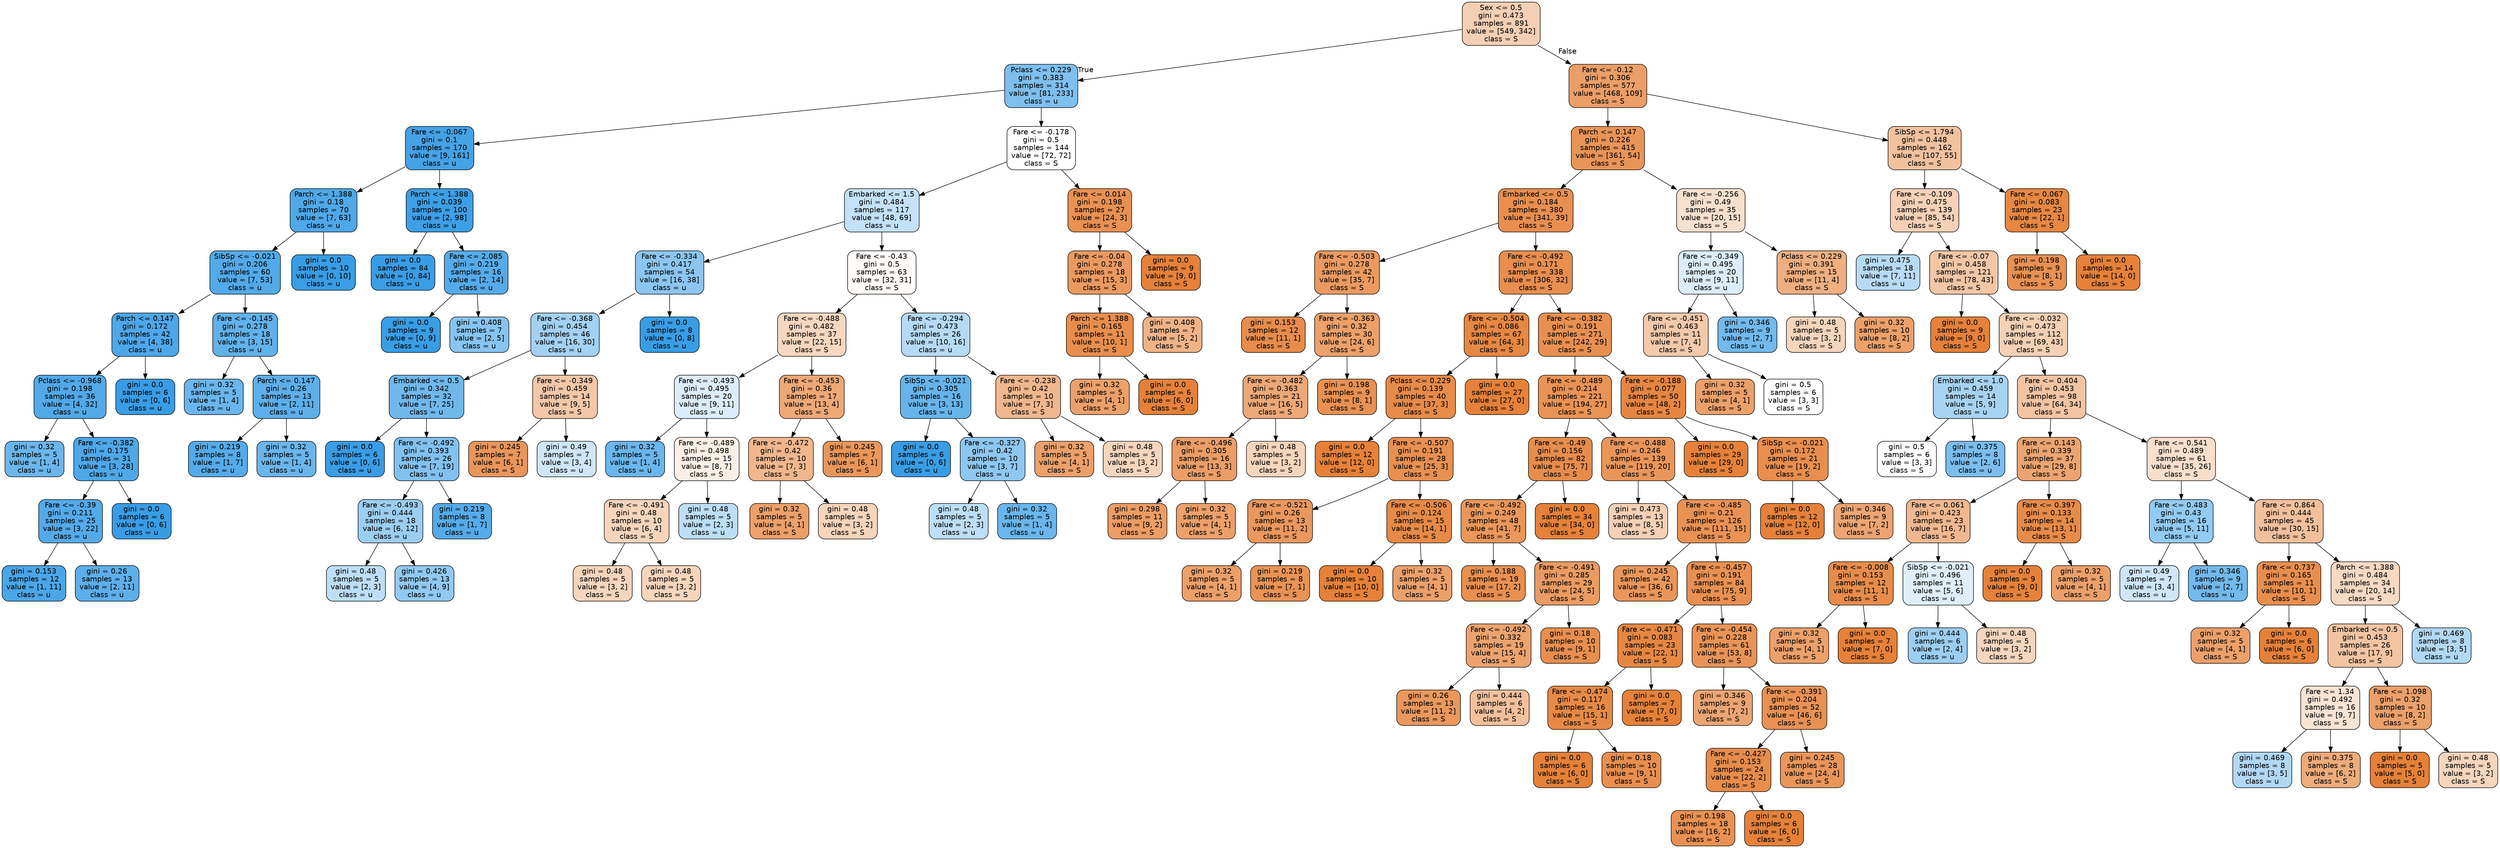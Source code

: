 digraph Tree {
node [shape=box, style="filled, rounded", color="black", fontname=helvetica] ;
edge [fontname=helvetica] ;
0 [label="Sex <= 0.5\ngini = 0.473\nsamples = 891\nvalue = [549, 342]\nclass = S", fillcolor="#f5cfb4"] ;
1 [label="Pclass <= 0.229\ngini = 0.383\nsamples = 314\nvalue = [81, 233]\nclass = u", fillcolor="#7ebfee"] ;
0 -> 1 [labeldistance=2.5, labelangle=45, headlabel="True"] ;
2 [label="Fare <= -0.067\ngini = 0.1\nsamples = 170\nvalue = [9, 161]\nclass = u", fillcolor="#44a2e6"] ;
1 -> 2 ;
3 [label="Parch <= 1.388\ngini = 0.18\nsamples = 70\nvalue = [7, 63]\nclass = u", fillcolor="#4fa8e8"] ;
2 -> 3 ;
4 [label="SibSp <= -0.021\ngini = 0.206\nsamples = 60\nvalue = [7, 53]\nclass = u", fillcolor="#53aae8"] ;
3 -> 4 ;
5 [label="Parch <= 0.147\ngini = 0.172\nsamples = 42\nvalue = [4, 38]\nclass = u", fillcolor="#4ea7e8"] ;
4 -> 5 ;
6 [label="Pclass <= -0.968\ngini = 0.198\nsamples = 36\nvalue = [4, 32]\nclass = u", fillcolor="#52a9e8"] ;
5 -> 6 ;
7 [label="gini = 0.32\nsamples = 5\nvalue = [1, 4]\nclass = u", fillcolor="#6ab6ec"] ;
6 -> 7 ;
8 [label="Fare <= -0.382\ngini = 0.175\nsamples = 31\nvalue = [3, 28]\nclass = u", fillcolor="#4ea8e8"] ;
6 -> 8 ;
9 [label="Fare <= -0.39\ngini = 0.211\nsamples = 25\nvalue = [3, 22]\nclass = u", fillcolor="#54aae9"] ;
8 -> 9 ;
10 [label="gini = 0.153\nsamples = 12\nvalue = [1, 11]\nclass = u", fillcolor="#4ba6e7"] ;
9 -> 10 ;
11 [label="gini = 0.26\nsamples = 13\nvalue = [2, 11]\nclass = u", fillcolor="#5dafea"] ;
9 -> 11 ;
12 [label="gini = 0.0\nsamples = 6\nvalue = [0, 6]\nclass = u", fillcolor="#399de5"] ;
8 -> 12 ;
13 [label="gini = 0.0\nsamples = 6\nvalue = [0, 6]\nclass = u", fillcolor="#399de5"] ;
5 -> 13 ;
14 [label="Fare <= -0.145\ngini = 0.278\nsamples = 18\nvalue = [3, 15]\nclass = u", fillcolor="#61b1ea"] ;
4 -> 14 ;
15 [label="gini = 0.32\nsamples = 5\nvalue = [1, 4]\nclass = u", fillcolor="#6ab6ec"] ;
14 -> 15 ;
16 [label="Parch <= 0.147\ngini = 0.26\nsamples = 13\nvalue = [2, 11]\nclass = u", fillcolor="#5dafea"] ;
14 -> 16 ;
17 [label="gini = 0.219\nsamples = 8\nvalue = [1, 7]\nclass = u", fillcolor="#55abe9"] ;
16 -> 17 ;
18 [label="gini = 0.32\nsamples = 5\nvalue = [1, 4]\nclass = u", fillcolor="#6ab6ec"] ;
16 -> 18 ;
19 [label="gini = 0.0\nsamples = 10\nvalue = [0, 10]\nclass = u", fillcolor="#399de5"] ;
3 -> 19 ;
20 [label="Parch <= 1.388\ngini = 0.039\nsamples = 100\nvalue = [2, 98]\nclass = u", fillcolor="#3d9fe6"] ;
2 -> 20 ;
21 [label="gini = 0.0\nsamples = 84\nvalue = [0, 84]\nclass = u", fillcolor="#399de5"] ;
20 -> 21 ;
22 [label="Fare <= 2.085\ngini = 0.219\nsamples = 16\nvalue = [2, 14]\nclass = u", fillcolor="#55abe9"] ;
20 -> 22 ;
23 [label="gini = 0.0\nsamples = 9\nvalue = [0, 9]\nclass = u", fillcolor="#399de5"] ;
22 -> 23 ;
24 [label="gini = 0.408\nsamples = 7\nvalue = [2, 5]\nclass = u", fillcolor="#88c4ef"] ;
22 -> 24 ;
25 [label="Fare <= -0.178\ngini = 0.5\nsamples = 144\nvalue = [72, 72]\nclass = S", fillcolor="#ffffff"] ;
1 -> 25 ;
26 [label="Embarked <= 1.5\ngini = 0.484\nsamples = 117\nvalue = [48, 69]\nclass = u", fillcolor="#c3e1f7"] ;
25 -> 26 ;
27 [label="Fare <= -0.334\ngini = 0.417\nsamples = 54\nvalue = [16, 38]\nclass = u", fillcolor="#8cc6f0"] ;
26 -> 27 ;
28 [label="Fare <= -0.368\ngini = 0.454\nsamples = 46\nvalue = [16, 30]\nclass = u", fillcolor="#a3d1f3"] ;
27 -> 28 ;
29 [label="Embarked <= 0.5\ngini = 0.342\nsamples = 32\nvalue = [7, 25]\nclass = u", fillcolor="#70b8ec"] ;
28 -> 29 ;
30 [label="gini = 0.0\nsamples = 6\nvalue = [0, 6]\nclass = u", fillcolor="#399de5"] ;
29 -> 30 ;
31 [label="Fare <= -0.492\ngini = 0.393\nsamples = 26\nvalue = [7, 19]\nclass = u", fillcolor="#82c1ef"] ;
29 -> 31 ;
32 [label="Fare <= -0.493\ngini = 0.444\nsamples = 18\nvalue = [6, 12]\nclass = u", fillcolor="#9ccef2"] ;
31 -> 32 ;
33 [label="gini = 0.48\nsamples = 5\nvalue = [2, 3]\nclass = u", fillcolor="#bddef6"] ;
32 -> 33 ;
34 [label="gini = 0.426\nsamples = 13\nvalue = [4, 9]\nclass = u", fillcolor="#91c9f1"] ;
32 -> 34 ;
35 [label="gini = 0.219\nsamples = 8\nvalue = [1, 7]\nclass = u", fillcolor="#55abe9"] ;
31 -> 35 ;
36 [label="Fare <= -0.349\ngini = 0.459\nsamples = 14\nvalue = [9, 5]\nclass = S", fillcolor="#f3c7a7"] ;
28 -> 36 ;
37 [label="gini = 0.245\nsamples = 7\nvalue = [6, 1]\nclass = S", fillcolor="#e9965a"] ;
36 -> 37 ;
38 [label="gini = 0.49\nsamples = 7\nvalue = [3, 4]\nclass = u", fillcolor="#cee6f8"] ;
36 -> 38 ;
39 [label="gini = 0.0\nsamples = 8\nvalue = [0, 8]\nclass = u", fillcolor="#399de5"] ;
27 -> 39 ;
40 [label="Fare <= -0.43\ngini = 0.5\nsamples = 63\nvalue = [32, 31]\nclass = S", fillcolor="#fefbf9"] ;
26 -> 40 ;
41 [label="Fare <= -0.488\ngini = 0.482\nsamples = 37\nvalue = [22, 15]\nclass = S", fillcolor="#f7d7c0"] ;
40 -> 41 ;
42 [label="Fare <= -0.493\ngini = 0.495\nsamples = 20\nvalue = [9, 11]\nclass = u", fillcolor="#dbedfa"] ;
41 -> 42 ;
43 [label="gini = 0.32\nsamples = 5\nvalue = [1, 4]\nclass = u", fillcolor="#6ab6ec"] ;
42 -> 43 ;
44 [label="Fare <= -0.489\ngini = 0.498\nsamples = 15\nvalue = [8, 7]\nclass = S", fillcolor="#fcefe6"] ;
42 -> 44 ;
45 [label="Fare <= -0.491\ngini = 0.48\nsamples = 10\nvalue = [6, 4]\nclass = S", fillcolor="#f6d5bd"] ;
44 -> 45 ;
46 [label="gini = 0.48\nsamples = 5\nvalue = [3, 2]\nclass = S", fillcolor="#f6d5bd"] ;
45 -> 46 ;
47 [label="gini = 0.48\nsamples = 5\nvalue = [3, 2]\nclass = S", fillcolor="#f6d5bd"] ;
45 -> 47 ;
48 [label="gini = 0.48\nsamples = 5\nvalue = [2, 3]\nclass = u", fillcolor="#bddef6"] ;
44 -> 48 ;
49 [label="Fare <= -0.453\ngini = 0.36\nsamples = 17\nvalue = [13, 4]\nclass = S", fillcolor="#eda876"] ;
41 -> 49 ;
50 [label="Fare <= -0.472\ngini = 0.42\nsamples = 10\nvalue = [7, 3]\nclass = S", fillcolor="#f0b78e"] ;
49 -> 50 ;
51 [label="gini = 0.32\nsamples = 5\nvalue = [4, 1]\nclass = S", fillcolor="#eca06a"] ;
50 -> 51 ;
52 [label="gini = 0.48\nsamples = 5\nvalue = [3, 2]\nclass = S", fillcolor="#f6d5bd"] ;
50 -> 52 ;
53 [label="gini = 0.245\nsamples = 7\nvalue = [6, 1]\nclass = S", fillcolor="#e9965a"] ;
49 -> 53 ;
54 [label="Fare <= -0.294\ngini = 0.473\nsamples = 26\nvalue = [10, 16]\nclass = u", fillcolor="#b5daf5"] ;
40 -> 54 ;
55 [label="SibSp <= -0.021\ngini = 0.305\nsamples = 16\nvalue = [3, 13]\nclass = u", fillcolor="#67b4eb"] ;
54 -> 55 ;
56 [label="gini = 0.0\nsamples = 6\nvalue = [0, 6]\nclass = u", fillcolor="#399de5"] ;
55 -> 56 ;
57 [label="Fare <= -0.327\ngini = 0.42\nsamples = 10\nvalue = [3, 7]\nclass = u", fillcolor="#8ec7f0"] ;
55 -> 57 ;
58 [label="gini = 0.48\nsamples = 5\nvalue = [2, 3]\nclass = u", fillcolor="#bddef6"] ;
57 -> 58 ;
59 [label="gini = 0.32\nsamples = 5\nvalue = [1, 4]\nclass = u", fillcolor="#6ab6ec"] ;
57 -> 59 ;
60 [label="Fare <= -0.238\ngini = 0.42\nsamples = 10\nvalue = [7, 3]\nclass = S", fillcolor="#f0b78e"] ;
54 -> 60 ;
61 [label="gini = 0.32\nsamples = 5\nvalue = [4, 1]\nclass = S", fillcolor="#eca06a"] ;
60 -> 61 ;
62 [label="gini = 0.48\nsamples = 5\nvalue = [3, 2]\nclass = S", fillcolor="#f6d5bd"] ;
60 -> 62 ;
63 [label="Fare <= 0.014\ngini = 0.198\nsamples = 27\nvalue = [24, 3]\nclass = S", fillcolor="#e89152"] ;
25 -> 63 ;
64 [label="Fare <= -0.04\ngini = 0.278\nsamples = 18\nvalue = [15, 3]\nclass = S", fillcolor="#ea9a61"] ;
63 -> 64 ;
65 [label="Parch <= 1.388\ngini = 0.165\nsamples = 11\nvalue = [10, 1]\nclass = S", fillcolor="#e88e4d"] ;
64 -> 65 ;
66 [label="gini = 0.32\nsamples = 5\nvalue = [4, 1]\nclass = S", fillcolor="#eca06a"] ;
65 -> 66 ;
67 [label="gini = 0.0\nsamples = 6\nvalue = [6, 0]\nclass = S", fillcolor="#e58139"] ;
65 -> 67 ;
68 [label="gini = 0.408\nsamples = 7\nvalue = [5, 2]\nclass = S", fillcolor="#efb388"] ;
64 -> 68 ;
69 [label="gini = 0.0\nsamples = 9\nvalue = [9, 0]\nclass = S", fillcolor="#e58139"] ;
63 -> 69 ;
70 [label="Fare <= -0.12\ngini = 0.306\nsamples = 577\nvalue = [468, 109]\nclass = S", fillcolor="#eb9e67"] ;
0 -> 70 [labeldistance=2.5, labelangle=-45, headlabel="False"] ;
71 [label="Parch <= 0.147\ngini = 0.226\nsamples = 415\nvalue = [361, 54]\nclass = S", fillcolor="#e99457"] ;
70 -> 71 ;
72 [label="Embarked <= 0.5\ngini = 0.184\nsamples = 380\nvalue = [341, 39]\nclass = S", fillcolor="#e88f50"] ;
71 -> 72 ;
73 [label="Fare <= -0.503\ngini = 0.278\nsamples = 42\nvalue = [35, 7]\nclass = S", fillcolor="#ea9a61"] ;
72 -> 73 ;
74 [label="gini = 0.153\nsamples = 12\nvalue = [11, 1]\nclass = S", fillcolor="#e78c4b"] ;
73 -> 74 ;
75 [label="Fare <= -0.363\ngini = 0.32\nsamples = 30\nvalue = [24, 6]\nclass = S", fillcolor="#eca06a"] ;
73 -> 75 ;
76 [label="Fare <= -0.482\ngini = 0.363\nsamples = 21\nvalue = [16, 5]\nclass = S", fillcolor="#eda877"] ;
75 -> 76 ;
77 [label="Fare <= -0.496\ngini = 0.305\nsamples = 16\nvalue = [13, 3]\nclass = S", fillcolor="#eb9e67"] ;
76 -> 77 ;
78 [label="gini = 0.298\nsamples = 11\nvalue = [9, 2]\nclass = S", fillcolor="#eb9d65"] ;
77 -> 78 ;
79 [label="gini = 0.32\nsamples = 5\nvalue = [4, 1]\nclass = S", fillcolor="#eca06a"] ;
77 -> 79 ;
80 [label="gini = 0.48\nsamples = 5\nvalue = [3, 2]\nclass = S", fillcolor="#f6d5bd"] ;
76 -> 80 ;
81 [label="gini = 0.198\nsamples = 9\nvalue = [8, 1]\nclass = S", fillcolor="#e89152"] ;
75 -> 81 ;
82 [label="Fare <= -0.492\ngini = 0.171\nsamples = 338\nvalue = [306, 32]\nclass = S", fillcolor="#e88e4e"] ;
72 -> 82 ;
83 [label="Fare <= -0.504\ngini = 0.086\nsamples = 67\nvalue = [64, 3]\nclass = S", fillcolor="#e68742"] ;
82 -> 83 ;
84 [label="Pclass <= 0.229\ngini = 0.139\nsamples = 40\nvalue = [37, 3]\nclass = S", fillcolor="#e78b49"] ;
83 -> 84 ;
85 [label="gini = 0.0\nsamples = 12\nvalue = [12, 0]\nclass = S", fillcolor="#e58139"] ;
84 -> 85 ;
86 [label="Fare <= -0.507\ngini = 0.191\nsamples = 28\nvalue = [25, 3]\nclass = S", fillcolor="#e89051"] ;
84 -> 86 ;
87 [label="Fare <= -0.521\ngini = 0.26\nsamples = 13\nvalue = [11, 2]\nclass = S", fillcolor="#ea985d"] ;
86 -> 87 ;
88 [label="gini = 0.32\nsamples = 5\nvalue = [4, 1]\nclass = S", fillcolor="#eca06a"] ;
87 -> 88 ;
89 [label="gini = 0.219\nsamples = 8\nvalue = [7, 1]\nclass = S", fillcolor="#e99355"] ;
87 -> 89 ;
90 [label="Fare <= -0.506\ngini = 0.124\nsamples = 15\nvalue = [14, 1]\nclass = S", fillcolor="#e78a47"] ;
86 -> 90 ;
91 [label="gini = 0.0\nsamples = 10\nvalue = [10, 0]\nclass = S", fillcolor="#e58139"] ;
90 -> 91 ;
92 [label="gini = 0.32\nsamples = 5\nvalue = [4, 1]\nclass = S", fillcolor="#eca06a"] ;
90 -> 92 ;
93 [label="gini = 0.0\nsamples = 27\nvalue = [27, 0]\nclass = S", fillcolor="#e58139"] ;
83 -> 93 ;
94 [label="Fare <= -0.382\ngini = 0.191\nsamples = 271\nvalue = [242, 29]\nclass = S", fillcolor="#e89051"] ;
82 -> 94 ;
95 [label="Fare <= -0.489\ngini = 0.214\nsamples = 221\nvalue = [194, 27]\nclass = S", fillcolor="#e99355"] ;
94 -> 95 ;
96 [label="Fare <= -0.49\ngini = 0.156\nsamples = 82\nvalue = [75, 7]\nclass = S", fillcolor="#e78d4b"] ;
95 -> 96 ;
97 [label="Fare <= -0.492\ngini = 0.249\nsamples = 48\nvalue = [41, 7]\nclass = S", fillcolor="#e9975b"] ;
96 -> 97 ;
98 [label="gini = 0.188\nsamples = 19\nvalue = [17, 2]\nclass = S", fillcolor="#e89050"] ;
97 -> 98 ;
99 [label="Fare <= -0.491\ngini = 0.285\nsamples = 29\nvalue = [24, 5]\nclass = S", fillcolor="#ea9b62"] ;
97 -> 99 ;
100 [label="Fare <= -0.492\ngini = 0.332\nsamples = 19\nvalue = [15, 4]\nclass = S", fillcolor="#eca36e"] ;
99 -> 100 ;
101 [label="gini = 0.26\nsamples = 13\nvalue = [11, 2]\nclass = S", fillcolor="#ea985d"] ;
100 -> 101 ;
102 [label="gini = 0.444\nsamples = 6\nvalue = [4, 2]\nclass = S", fillcolor="#f2c09c"] ;
100 -> 102 ;
103 [label="gini = 0.18\nsamples = 10\nvalue = [9, 1]\nclass = S", fillcolor="#e88f4f"] ;
99 -> 103 ;
104 [label="gini = 0.0\nsamples = 34\nvalue = [34, 0]\nclass = S", fillcolor="#e58139"] ;
96 -> 104 ;
105 [label="Fare <= -0.488\ngini = 0.246\nsamples = 139\nvalue = [119, 20]\nclass = S", fillcolor="#e9965a"] ;
95 -> 105 ;
106 [label="gini = 0.473\nsamples = 13\nvalue = [8, 5]\nclass = S", fillcolor="#f5d0b5"] ;
105 -> 106 ;
107 [label="Fare <= -0.485\ngini = 0.21\nsamples = 126\nvalue = [111, 15]\nclass = S", fillcolor="#e99254"] ;
105 -> 107 ;
108 [label="gini = 0.245\nsamples = 42\nvalue = [36, 6]\nclass = S", fillcolor="#e9965a"] ;
107 -> 108 ;
109 [label="Fare <= -0.457\ngini = 0.191\nsamples = 84\nvalue = [75, 9]\nclass = S", fillcolor="#e89051"] ;
107 -> 109 ;
110 [label="Fare <= -0.471\ngini = 0.083\nsamples = 23\nvalue = [22, 1]\nclass = S", fillcolor="#e68742"] ;
109 -> 110 ;
111 [label="Fare <= -0.474\ngini = 0.117\nsamples = 16\nvalue = [15, 1]\nclass = S", fillcolor="#e78946"] ;
110 -> 111 ;
112 [label="gini = 0.0\nsamples = 6\nvalue = [6, 0]\nclass = S", fillcolor="#e58139"] ;
111 -> 112 ;
113 [label="gini = 0.18\nsamples = 10\nvalue = [9, 1]\nclass = S", fillcolor="#e88f4f"] ;
111 -> 113 ;
114 [label="gini = 0.0\nsamples = 7\nvalue = [7, 0]\nclass = S", fillcolor="#e58139"] ;
110 -> 114 ;
115 [label="Fare <= -0.454\ngini = 0.228\nsamples = 61\nvalue = [53, 8]\nclass = S", fillcolor="#e99457"] ;
109 -> 115 ;
116 [label="gini = 0.346\nsamples = 9\nvalue = [7, 2]\nclass = S", fillcolor="#eca572"] ;
115 -> 116 ;
117 [label="Fare <= -0.391\ngini = 0.204\nsamples = 52\nvalue = [46, 6]\nclass = S", fillcolor="#e89153"] ;
115 -> 117 ;
118 [label="Fare <= -0.427\ngini = 0.153\nsamples = 24\nvalue = [22, 2]\nclass = S", fillcolor="#e78c4b"] ;
117 -> 118 ;
119 [label="gini = 0.198\nsamples = 18\nvalue = [16, 2]\nclass = S", fillcolor="#e89152"] ;
118 -> 119 ;
120 [label="gini = 0.0\nsamples = 6\nvalue = [6, 0]\nclass = S", fillcolor="#e58139"] ;
118 -> 120 ;
121 [label="gini = 0.245\nsamples = 28\nvalue = [24, 4]\nclass = S", fillcolor="#e9965a"] ;
117 -> 121 ;
122 [label="Fare <= -0.188\ngini = 0.077\nsamples = 50\nvalue = [48, 2]\nclass = S", fillcolor="#e68641"] ;
94 -> 122 ;
123 [label="gini = 0.0\nsamples = 29\nvalue = [29, 0]\nclass = S", fillcolor="#e58139"] ;
122 -> 123 ;
124 [label="SibSp <= -0.021\ngini = 0.172\nsamples = 21\nvalue = [19, 2]\nclass = S", fillcolor="#e88e4e"] ;
122 -> 124 ;
125 [label="gini = 0.0\nsamples = 12\nvalue = [12, 0]\nclass = S", fillcolor="#e58139"] ;
124 -> 125 ;
126 [label="gini = 0.346\nsamples = 9\nvalue = [7, 2]\nclass = S", fillcolor="#eca572"] ;
124 -> 126 ;
127 [label="Fare <= -0.256\ngini = 0.49\nsamples = 35\nvalue = [20, 15]\nclass = S", fillcolor="#f8e0ce"] ;
71 -> 127 ;
128 [label="Fare <= -0.349\ngini = 0.495\nsamples = 20\nvalue = [9, 11]\nclass = u", fillcolor="#dbedfa"] ;
127 -> 128 ;
129 [label="Fare <= -0.451\ngini = 0.463\nsamples = 11\nvalue = [7, 4]\nclass = S", fillcolor="#f4c9aa"] ;
128 -> 129 ;
130 [label="gini = 0.32\nsamples = 5\nvalue = [4, 1]\nclass = S", fillcolor="#eca06a"] ;
129 -> 130 ;
131 [label="gini = 0.5\nsamples = 6\nvalue = [3, 3]\nclass = S", fillcolor="#ffffff"] ;
129 -> 131 ;
132 [label="gini = 0.346\nsamples = 9\nvalue = [2, 7]\nclass = u", fillcolor="#72b9ec"] ;
128 -> 132 ;
133 [label="Pclass <= 0.229\ngini = 0.391\nsamples = 15\nvalue = [11, 4]\nclass = S", fillcolor="#eeaf81"] ;
127 -> 133 ;
134 [label="gini = 0.48\nsamples = 5\nvalue = [3, 2]\nclass = S", fillcolor="#f6d5bd"] ;
133 -> 134 ;
135 [label="gini = 0.32\nsamples = 10\nvalue = [8, 2]\nclass = S", fillcolor="#eca06a"] ;
133 -> 135 ;
136 [label="SibSp <= 1.794\ngini = 0.448\nsamples = 162\nvalue = [107, 55]\nclass = S", fillcolor="#f2c29f"] ;
70 -> 136 ;
137 [label="Fare <= -0.109\ngini = 0.475\nsamples = 139\nvalue = [85, 54]\nclass = S", fillcolor="#f6d1b7"] ;
136 -> 137 ;
138 [label="gini = 0.475\nsamples = 18\nvalue = [7, 11]\nclass = u", fillcolor="#b7dbf6"] ;
137 -> 138 ;
139 [label="Fare <= -0.07\ngini = 0.458\nsamples = 121\nvalue = [78, 43]\nclass = S", fillcolor="#f3c6a6"] ;
137 -> 139 ;
140 [label="gini = 0.0\nsamples = 9\nvalue = [9, 0]\nclass = S", fillcolor="#e58139"] ;
139 -> 140 ;
141 [label="Fare <= -0.032\ngini = 0.473\nsamples = 112\nvalue = [69, 43]\nclass = S", fillcolor="#f5d0b4"] ;
139 -> 141 ;
142 [label="Embarked <= 1.0\ngini = 0.459\nsamples = 14\nvalue = [5, 9]\nclass = u", fillcolor="#a7d3f3"] ;
141 -> 142 ;
143 [label="gini = 0.5\nsamples = 6\nvalue = [3, 3]\nclass = S", fillcolor="#ffffff"] ;
142 -> 143 ;
144 [label="gini = 0.375\nsamples = 8\nvalue = [2, 6]\nclass = u", fillcolor="#7bbeee"] ;
142 -> 144 ;
145 [label="Fare <= 0.404\ngini = 0.453\nsamples = 98\nvalue = [64, 34]\nclass = S", fillcolor="#f3c4a2"] ;
141 -> 145 ;
146 [label="Fare <= 0.143\ngini = 0.339\nsamples = 37\nvalue = [29, 8]\nclass = S", fillcolor="#eca470"] ;
145 -> 146 ;
147 [label="Fare <= 0.061\ngini = 0.423\nsamples = 23\nvalue = [16, 7]\nclass = S", fillcolor="#f0b890"] ;
146 -> 147 ;
148 [label="Fare <= -0.008\ngini = 0.153\nsamples = 12\nvalue = [11, 1]\nclass = S", fillcolor="#e78c4b"] ;
147 -> 148 ;
149 [label="gini = 0.32\nsamples = 5\nvalue = [4, 1]\nclass = S", fillcolor="#eca06a"] ;
148 -> 149 ;
150 [label="gini = 0.0\nsamples = 7\nvalue = [7, 0]\nclass = S", fillcolor="#e58139"] ;
148 -> 150 ;
151 [label="SibSp <= -0.021\ngini = 0.496\nsamples = 11\nvalue = [5, 6]\nclass = u", fillcolor="#deeffb"] ;
147 -> 151 ;
152 [label="gini = 0.444\nsamples = 6\nvalue = [2, 4]\nclass = u", fillcolor="#9ccef2"] ;
151 -> 152 ;
153 [label="gini = 0.48\nsamples = 5\nvalue = [3, 2]\nclass = S", fillcolor="#f6d5bd"] ;
151 -> 153 ;
154 [label="Fare <= 0.397\ngini = 0.133\nsamples = 14\nvalue = [13, 1]\nclass = S", fillcolor="#e78b48"] ;
146 -> 154 ;
155 [label="gini = 0.0\nsamples = 9\nvalue = [9, 0]\nclass = S", fillcolor="#e58139"] ;
154 -> 155 ;
156 [label="gini = 0.32\nsamples = 5\nvalue = [4, 1]\nclass = S", fillcolor="#eca06a"] ;
154 -> 156 ;
157 [label="Fare <= 0.541\ngini = 0.489\nsamples = 61\nvalue = [35, 26]\nclass = S", fillcolor="#f8dfcc"] ;
145 -> 157 ;
158 [label="Fare <= 0.483\ngini = 0.43\nsamples = 16\nvalue = [5, 11]\nclass = u", fillcolor="#93caf1"] ;
157 -> 158 ;
159 [label="gini = 0.49\nsamples = 7\nvalue = [3, 4]\nclass = u", fillcolor="#cee6f8"] ;
158 -> 159 ;
160 [label="gini = 0.346\nsamples = 9\nvalue = [2, 7]\nclass = u", fillcolor="#72b9ec"] ;
158 -> 160 ;
161 [label="Fare <= 0.864\ngini = 0.444\nsamples = 45\nvalue = [30, 15]\nclass = S", fillcolor="#f2c09c"] ;
157 -> 161 ;
162 [label="Fare <= 0.737\ngini = 0.165\nsamples = 11\nvalue = [10, 1]\nclass = S", fillcolor="#e88e4d"] ;
161 -> 162 ;
163 [label="gini = 0.32\nsamples = 5\nvalue = [4, 1]\nclass = S", fillcolor="#eca06a"] ;
162 -> 163 ;
164 [label="gini = 0.0\nsamples = 6\nvalue = [6, 0]\nclass = S", fillcolor="#e58139"] ;
162 -> 164 ;
165 [label="Parch <= 1.388\ngini = 0.484\nsamples = 34\nvalue = [20, 14]\nclass = S", fillcolor="#f7d9c4"] ;
161 -> 165 ;
166 [label="Embarked <= 0.5\ngini = 0.453\nsamples = 26\nvalue = [17, 9]\nclass = S", fillcolor="#f3c4a2"] ;
165 -> 166 ;
167 [label="Fare <= 1.34\ngini = 0.492\nsamples = 16\nvalue = [9, 7]\nclass = S", fillcolor="#f9e3d3"] ;
166 -> 167 ;
168 [label="gini = 0.469\nsamples = 8\nvalue = [3, 5]\nclass = u", fillcolor="#b0d8f5"] ;
167 -> 168 ;
169 [label="gini = 0.375\nsamples = 8\nvalue = [6, 2]\nclass = S", fillcolor="#eeab7b"] ;
167 -> 169 ;
170 [label="Fare <= 1.098\ngini = 0.32\nsamples = 10\nvalue = [8, 2]\nclass = S", fillcolor="#eca06a"] ;
166 -> 170 ;
171 [label="gini = 0.0\nsamples = 5\nvalue = [5, 0]\nclass = S", fillcolor="#e58139"] ;
170 -> 171 ;
172 [label="gini = 0.48\nsamples = 5\nvalue = [3, 2]\nclass = S", fillcolor="#f6d5bd"] ;
170 -> 172 ;
173 [label="gini = 0.469\nsamples = 8\nvalue = [3, 5]\nclass = u", fillcolor="#b0d8f5"] ;
165 -> 173 ;
174 [label="Fare <= 0.067\ngini = 0.083\nsamples = 23\nvalue = [22, 1]\nclass = S", fillcolor="#e68742"] ;
136 -> 174 ;
175 [label="gini = 0.198\nsamples = 9\nvalue = [8, 1]\nclass = S", fillcolor="#e89152"] ;
174 -> 175 ;
176 [label="gini = 0.0\nsamples = 14\nvalue = [14, 0]\nclass = S", fillcolor="#e58139"] ;
174 -> 176 ;
}